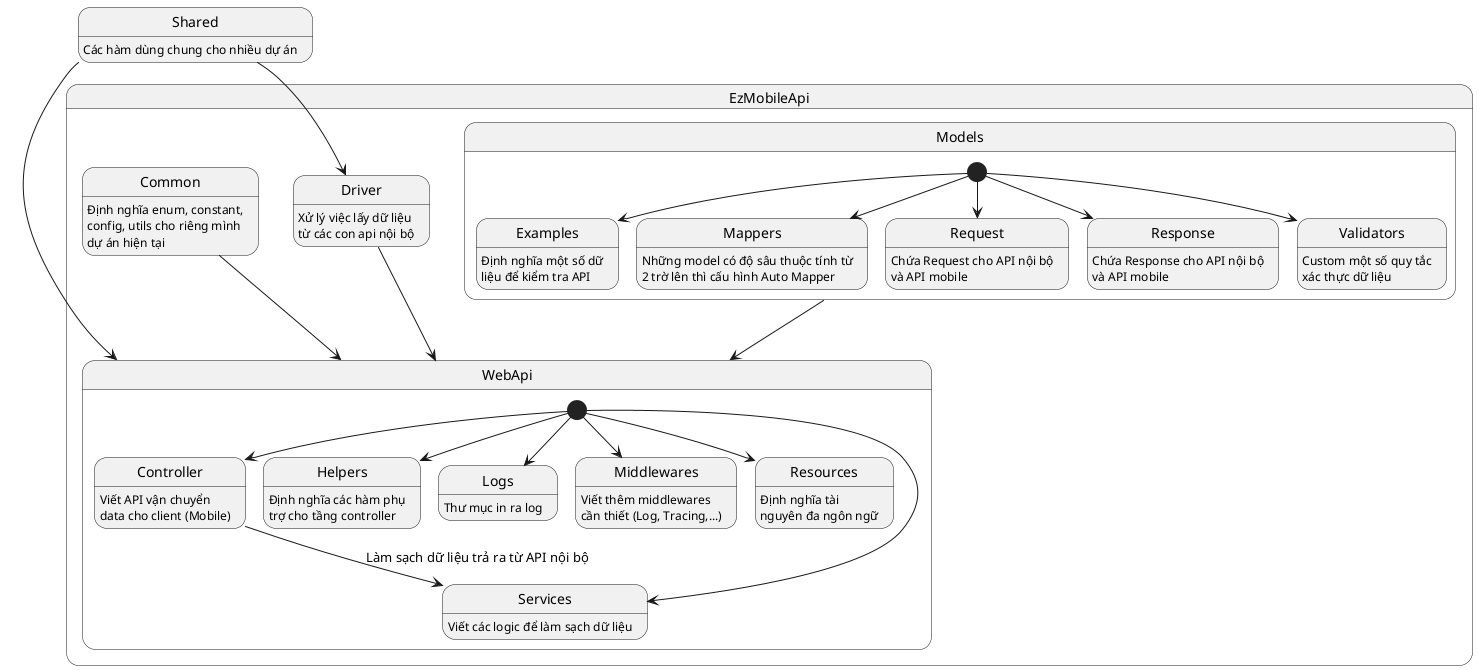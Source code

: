 @startuml
'https://plantuml.com/state-diagram

state EzMobileApi.WebApi {
  [*] --> Controller
  Controller: Viết API vận chuyển 
  Controller: data cho client (Mobile) 
  [*] --> Helpers
  Helpers: Định nghĩa các hàm phụ 
  Helpers: trợ cho tầng controller
  [*] --> Logs
  Logs: Thư mục in ra log
  [*] --> Middlewares
  Middlewares: Viết thêm middlewares 
  Middlewares: cần thiết (Log, Tracing,...)
  [*] --> Resources
  Resources: Định nghĩa tài
  Resources: nguyên đa ngôn ngữ
  [*] --> Services
  Services: Viết các logic để làm sạch dữ liệu
  Controller --> Services : Làm sạch dữ liệu trả ra từ API nội bộ
}

state EzMobileApi.Models {
  EzMobileApi.Models --> EzMobileApi.WebApi
  [*] --> Examples
  Examples: Định nghĩa một số dữ
  Examples: liệu để kiểm tra API
  [*] --> Mappers
  Mappers: Những model có độ sâu thuộc tính từ 
  Mappers: 2 trờ lên thì cấu hình Auto Mapper 
  [*] --> Request
  Request: Chứa Request cho API nội bộ
  Request: và API mobile
  [*] --> Response
  Response: Chứa Response cho API nội bộ 
  Response: và API mobile
  [*] --> Validators
  Validators: Custom một số quy tắc
  Validators:  xác thực dữ liệu 
}

state EzMobileApi.Driver{
EzMobileApi.Driver --> EzMobileApi.WebApi
EzMobileApi.Driver: Xử lý việc lấy dữ liệu 
EzMobileApi.Driver: từ các con api nội bộ 
}

state EzMobileApi.Common{
EzMobileApi.Common --> EzMobileApi.WebApi
EzMobileApi.Common: Định nghĩa enum, constant,
EzMobileApi.Common: config, utils cho riêng mình
EzMobileApi.Common: dự án hiện tại

}

state Shared{
Shared --> EzMobileApi.WebApi
Shared --> EzMobileApi.Driver
Shared: Các hàm dùng chung cho nhiều dự án
}
@enduml